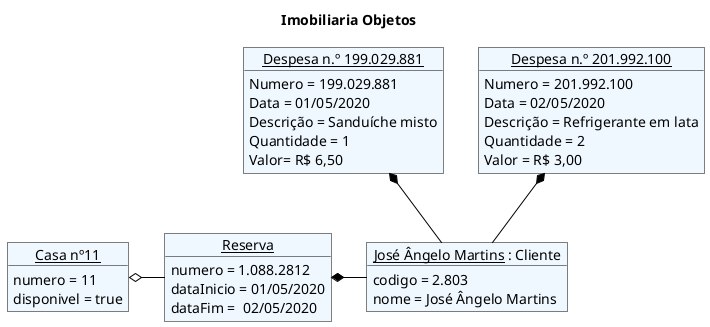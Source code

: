@startuml Imobiliaria Objetos
skinparam style strictuml
skinparam ObjectBorderColor black
skinparam ArrowColor black 
skinparam ObjectBackgroundColor aliceblue
Title Imobiliaria Objetos

object "José Ângelo Martins : Cliente" as Cliente{
    codigo = 2.803 
    nome = José Ângelo Martins
}
object "Reserva" as Reserva{
    numero = 1.088.2812
    dataInicio = 01/05/2020 
    dataFim =  02/05/2020
}

' object "notaFiscal" as notaFiscal {
'       numero = ???

' } 

object "Despesa n.º 199.029.881" as Despesa {
    Numero = 199.029.881
    Data = 01/05/2020 
    Descrição = Sanduíche misto 
    Quantidade = 1 
    Valor= R$ 6,50
}

object "Despesa n.º 201.992.100" as Despesa1 {
    Numero = 201.992.100
    Data = 02/05/2020 
    Descrição = Refrigerante em lata
    Quantidade = 2  
    Valor = R$ 3,00
}

object "Casa nº11" as Casa{
    numero = 11
    disponivel = true
}
Despesa *--  Cliente
Despesa1 *--  Cliente
Reserva *- Cliente
Casa o- Reserva
@enduml